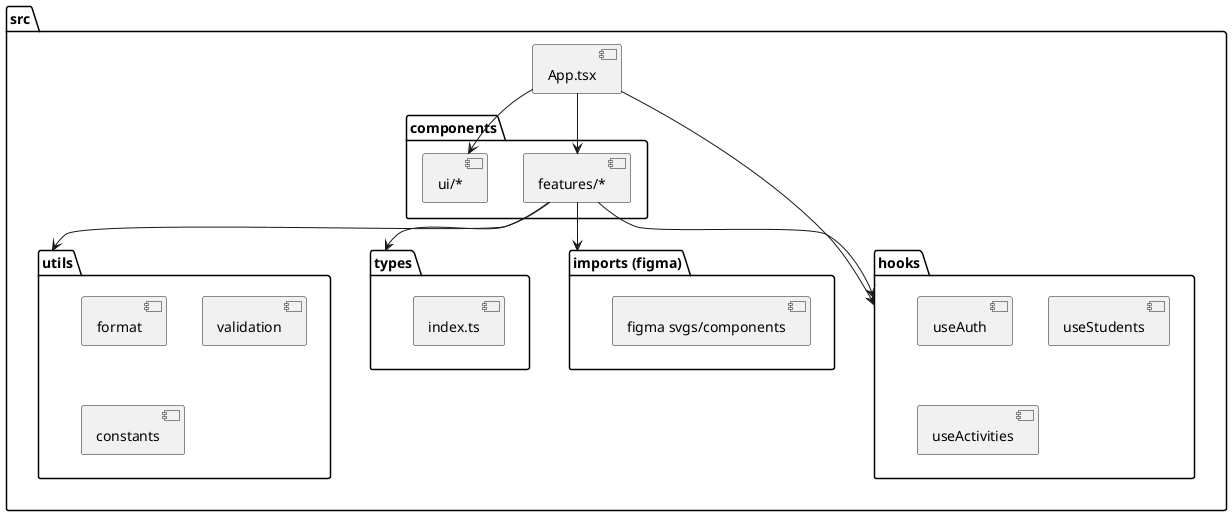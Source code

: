 @startuml
package "src" {
  package "components" {
    [features/*] as Features
    [ui/*] as UI
  }
  package "hooks" {
    [useAuth]
    [useStudents]
    [useActivities]
  }
  package "utils" {
    [format]
    [validation]
    [constants]
  }
  package "types" {
    [index.ts]
  }
  package "imports (figma)" {
    [figma svgs/components]
  }
  [App.tsx] --> Features
  [App.tsx] --> UI
  [App.tsx] --> hooks
  Features --> hooks
  Features --> utils
  Features --> types
  Features --> "imports (figma)"
}
@enduml
